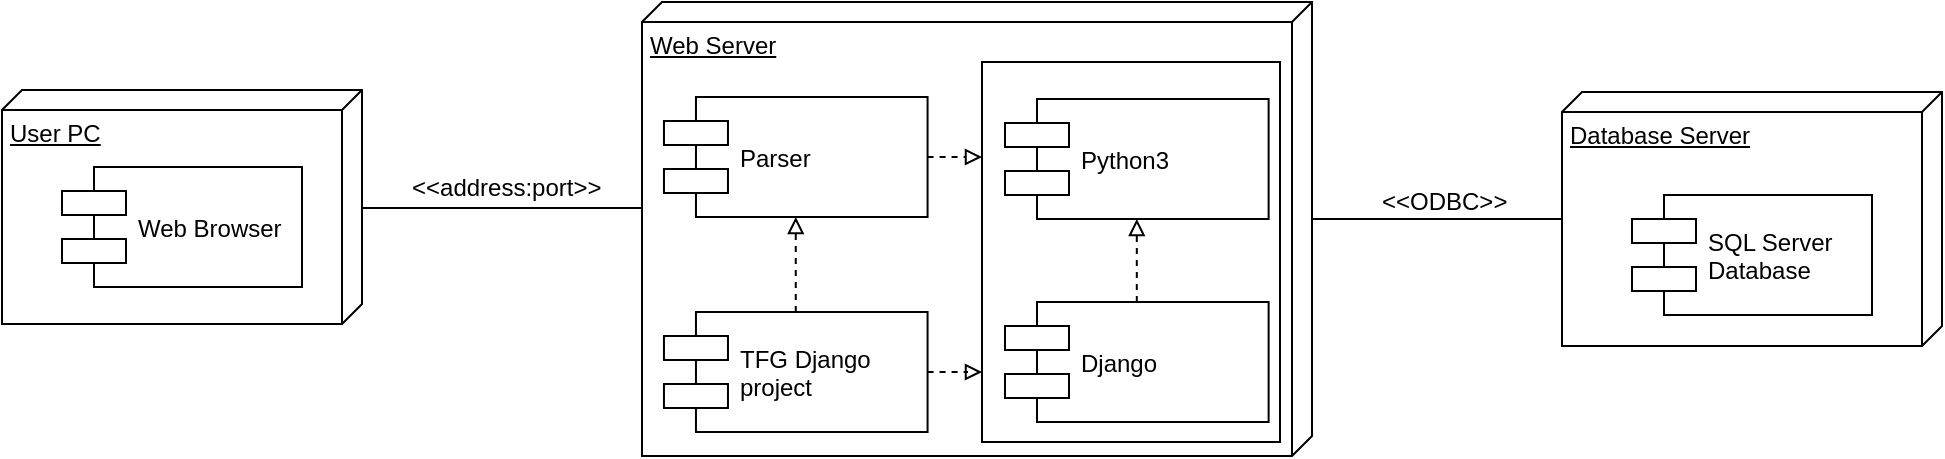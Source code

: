 <mxfile version="12.2.2" type="device" pages="1"><diagram id="SbtIaHa5ULBmOxEM3c4Q" name="Physical view"><mxGraphModel dx="199" dy="115" grid="1" gridSize="10" guides="1" tooltips="1" connect="1" arrows="1" fold="1" page="1" pageScale="1" pageWidth="827" pageHeight="1169" math="0" shadow="0"><root><mxCell id="0"/><mxCell id="1" parent="0"/><mxCell id="Gyd3vOdr1ZStpS_QChZ6-21" value="&amp;lt;&amp;lt;ODBC&amp;gt;&amp;gt;" style="text;html=1;resizable=0;points=[];autosize=1;align=left;verticalAlign=top;spacingTop=-4;rotation=0;" parent="1" vertex="1"><mxGeometry x="708" y="349.5" width="80" height="20" as="geometry"/></mxCell><mxCell id="Gyd3vOdr1ZStpS_QChZ6-25" value="" style="group" parent="1" vertex="1" connectable="0"><mxGeometry x="20" y="304" width="180" height="117" as="geometry"/></mxCell><mxCell id="Gyd3vOdr1ZStpS_QChZ6-1" value="User PC" style="verticalAlign=top;align=left;spacingTop=8;spacingLeft=2;spacingRight=12;shape=cube;size=10;direction=south;fontStyle=4;html=1;" parent="Gyd3vOdr1ZStpS_QChZ6-25" vertex="1"><mxGeometry width="180" height="117" as="geometry"/></mxCell><mxCell id="Gyd3vOdr1ZStpS_QChZ6-6" value="Web Browser" style="shape=component;align=left;spacingLeft=36;" parent="Gyd3vOdr1ZStpS_QChZ6-25" vertex="1"><mxGeometry x="30" y="38.5" width="120" height="60" as="geometry"/></mxCell><mxCell id="Gyd3vOdr1ZStpS_QChZ6-26" value="" style="group" parent="1" vertex="1" connectable="0"><mxGeometry x="340" y="260" width="335" height="227" as="geometry"/></mxCell><mxCell id="Gyd3vOdr1ZStpS_QChZ6-4" value="Web Server" style="verticalAlign=top;align=left;spacingTop=8;spacingLeft=2;spacingRight=12;shape=cube;size=10;direction=south;fontStyle=4;html=1;" parent="Gyd3vOdr1ZStpS_QChZ6-26" vertex="1"><mxGeometry width="335.0" height="227" as="geometry"/></mxCell><mxCell id="7Vn2fOM51R-YcrUllYuo-4" value="" style="html=1;" vertex="1" parent="Gyd3vOdr1ZStpS_QChZ6-26"><mxGeometry x="170" y="30" width="149" height="190" as="geometry"/></mxCell><mxCell id="Gyd3vOdr1ZStpS_QChZ6-7" value="Django" style="shape=component;align=left;spacingLeft=36;" parent="Gyd3vOdr1ZStpS_QChZ6-26" vertex="1"><mxGeometry x="181.5" y="150" width="131.803" height="60" as="geometry"/></mxCell><mxCell id="Gyd3vOdr1ZStpS_QChZ6-8" value="Python3" style="shape=component;align=left;spacingLeft=36;" parent="Gyd3vOdr1ZStpS_QChZ6-26" vertex="1"><mxGeometry x="181.5" y="48.5" width="131.803" height="60" as="geometry"/></mxCell><mxCell id="Gyd3vOdr1ZStpS_QChZ6-20" style="edgeStyle=orthogonalEdgeStyle;rounded=0;orthogonalLoop=1;jettySize=auto;html=1;exitX=0.5;exitY=0;exitDx=0;exitDy=0;entryX=0.5;entryY=1;entryDx=0;entryDy=0;endArrow=block;endFill=0;dashed=1;startArrow=none;startFill=0;" parent="Gyd3vOdr1ZStpS_QChZ6-26" source="Gyd3vOdr1ZStpS_QChZ6-7" target="Gyd3vOdr1ZStpS_QChZ6-8" edge="1"><mxGeometry relative="1" as="geometry"/></mxCell><mxCell id="7Vn2fOM51R-YcrUllYuo-8" style="edgeStyle=orthogonalEdgeStyle;rounded=0;orthogonalLoop=1;jettySize=auto;html=1;exitX=1;exitY=0.5;exitDx=0;exitDy=0;endArrow=block;endFill=0;dashed=1;" edge="1" parent="Gyd3vOdr1ZStpS_QChZ6-26" source="7Vn2fOM51R-YcrUllYuo-3" target="7Vn2fOM51R-YcrUllYuo-4"><mxGeometry relative="1" as="geometry"><Array as="points"><mxPoint x="163" y="185"/><mxPoint x="163" y="185"/></Array></mxGeometry></mxCell><mxCell id="7Vn2fOM51R-YcrUllYuo-10" style="edgeStyle=orthogonalEdgeStyle;rounded=0;orthogonalLoop=1;jettySize=auto;html=1;exitX=0.5;exitY=0;exitDx=0;exitDy=0;entryX=0.5;entryY=1;entryDx=0;entryDy=0;dashed=1;endArrow=block;endFill=0;" edge="1" parent="Gyd3vOdr1ZStpS_QChZ6-26" source="7Vn2fOM51R-YcrUllYuo-3" target="7Vn2fOM51R-YcrUllYuo-9"><mxGeometry relative="1" as="geometry"/></mxCell><mxCell id="7Vn2fOM51R-YcrUllYuo-3" value="TFG Django&#10;project" style="shape=component;align=left;spacingLeft=36;" vertex="1" parent="Gyd3vOdr1ZStpS_QChZ6-26"><mxGeometry x="10.984" y="155" width="131.803" height="60" as="geometry"/></mxCell><mxCell id="7Vn2fOM51R-YcrUllYuo-11" style="edgeStyle=orthogonalEdgeStyle;rounded=0;orthogonalLoop=1;jettySize=auto;html=1;exitX=1;exitY=0.5;exitDx=0;exitDy=0;entryX=0;entryY=0.25;entryDx=0;entryDy=0;dashed=1;endArrow=block;endFill=0;" edge="1" parent="Gyd3vOdr1ZStpS_QChZ6-26" source="7Vn2fOM51R-YcrUllYuo-9" target="7Vn2fOM51R-YcrUllYuo-4"><mxGeometry relative="1" as="geometry"><Array as="points"><mxPoint x="160" y="78"/><mxPoint x="160" y="78"/></Array></mxGeometry></mxCell><mxCell id="7Vn2fOM51R-YcrUllYuo-9" value="Parser" style="shape=component;align=left;spacingLeft=36;" vertex="1" parent="Gyd3vOdr1ZStpS_QChZ6-26"><mxGeometry x="10.984" y="47.5" width="131.803" height="60" as="geometry"/></mxCell><mxCell id="Gyd3vOdr1ZStpS_QChZ6-27" value="" style="group" parent="1" vertex="1" connectable="0"><mxGeometry x="800" y="305" width="190" height="127" as="geometry"/></mxCell><mxCell id="Gyd3vOdr1ZStpS_QChZ6-5" value="Database Server" style="verticalAlign=top;align=left;spacingTop=8;spacingLeft=2;spacingRight=12;shape=cube;size=10;direction=south;fontStyle=4;html=1;" parent="Gyd3vOdr1ZStpS_QChZ6-27" vertex="1"><mxGeometry width="190" height="127" as="geometry"/></mxCell><mxCell id="Gyd3vOdr1ZStpS_QChZ6-10" value="SQL Server&#10;Database" style="shape=component;align=left;spacingLeft=36;" parent="Gyd3vOdr1ZStpS_QChZ6-27" vertex="1"><mxGeometry x="35" y="51.5" width="120" height="60" as="geometry"/></mxCell><mxCell id="Gyd3vOdr1ZStpS_QChZ6-29" style="edgeStyle=orthogonalEdgeStyle;rounded=0;orthogonalLoop=1;jettySize=auto;html=1;exitX=0;exitY=0;exitDx=108.5;exitDy=0;exitPerimeter=0;startArrow=none;startFill=0;endArrow=none;endFill=0;" parent="1" source="Gyd3vOdr1ZStpS_QChZ6-4" target="Gyd3vOdr1ZStpS_QChZ6-5" edge="1"><mxGeometry relative="1" as="geometry"/></mxCell><mxCell id="Gyd3vOdr1ZStpS_QChZ6-31" style="edgeStyle=orthogonalEdgeStyle;rounded=0;orthogonalLoop=1;jettySize=auto;html=1;startArrow=none;startFill=0;endArrow=none;endFill=0;" parent="1" target="Gyd3vOdr1ZStpS_QChZ6-1" edge="1" source="Gyd3vOdr1ZStpS_QChZ6-4"><mxGeometry relative="1" as="geometry"><mxPoint x="370" y="363" as="sourcePoint"/><Array as="points"><mxPoint x="310" y="363"/><mxPoint x="310" y="363"/></Array></mxGeometry></mxCell><mxCell id="Gyd3vOdr1ZStpS_QChZ6-32" value="&amp;lt;&amp;lt;address:port&amp;gt;&amp;gt;" style="text;html=1;resizable=0;points=[];autosize=1;align=left;verticalAlign=top;spacingTop=-4;" parent="1" vertex="1"><mxGeometry x="223" y="342.5" width="110" height="20" as="geometry"/></mxCell></root></mxGraphModel></diagram></mxfile>